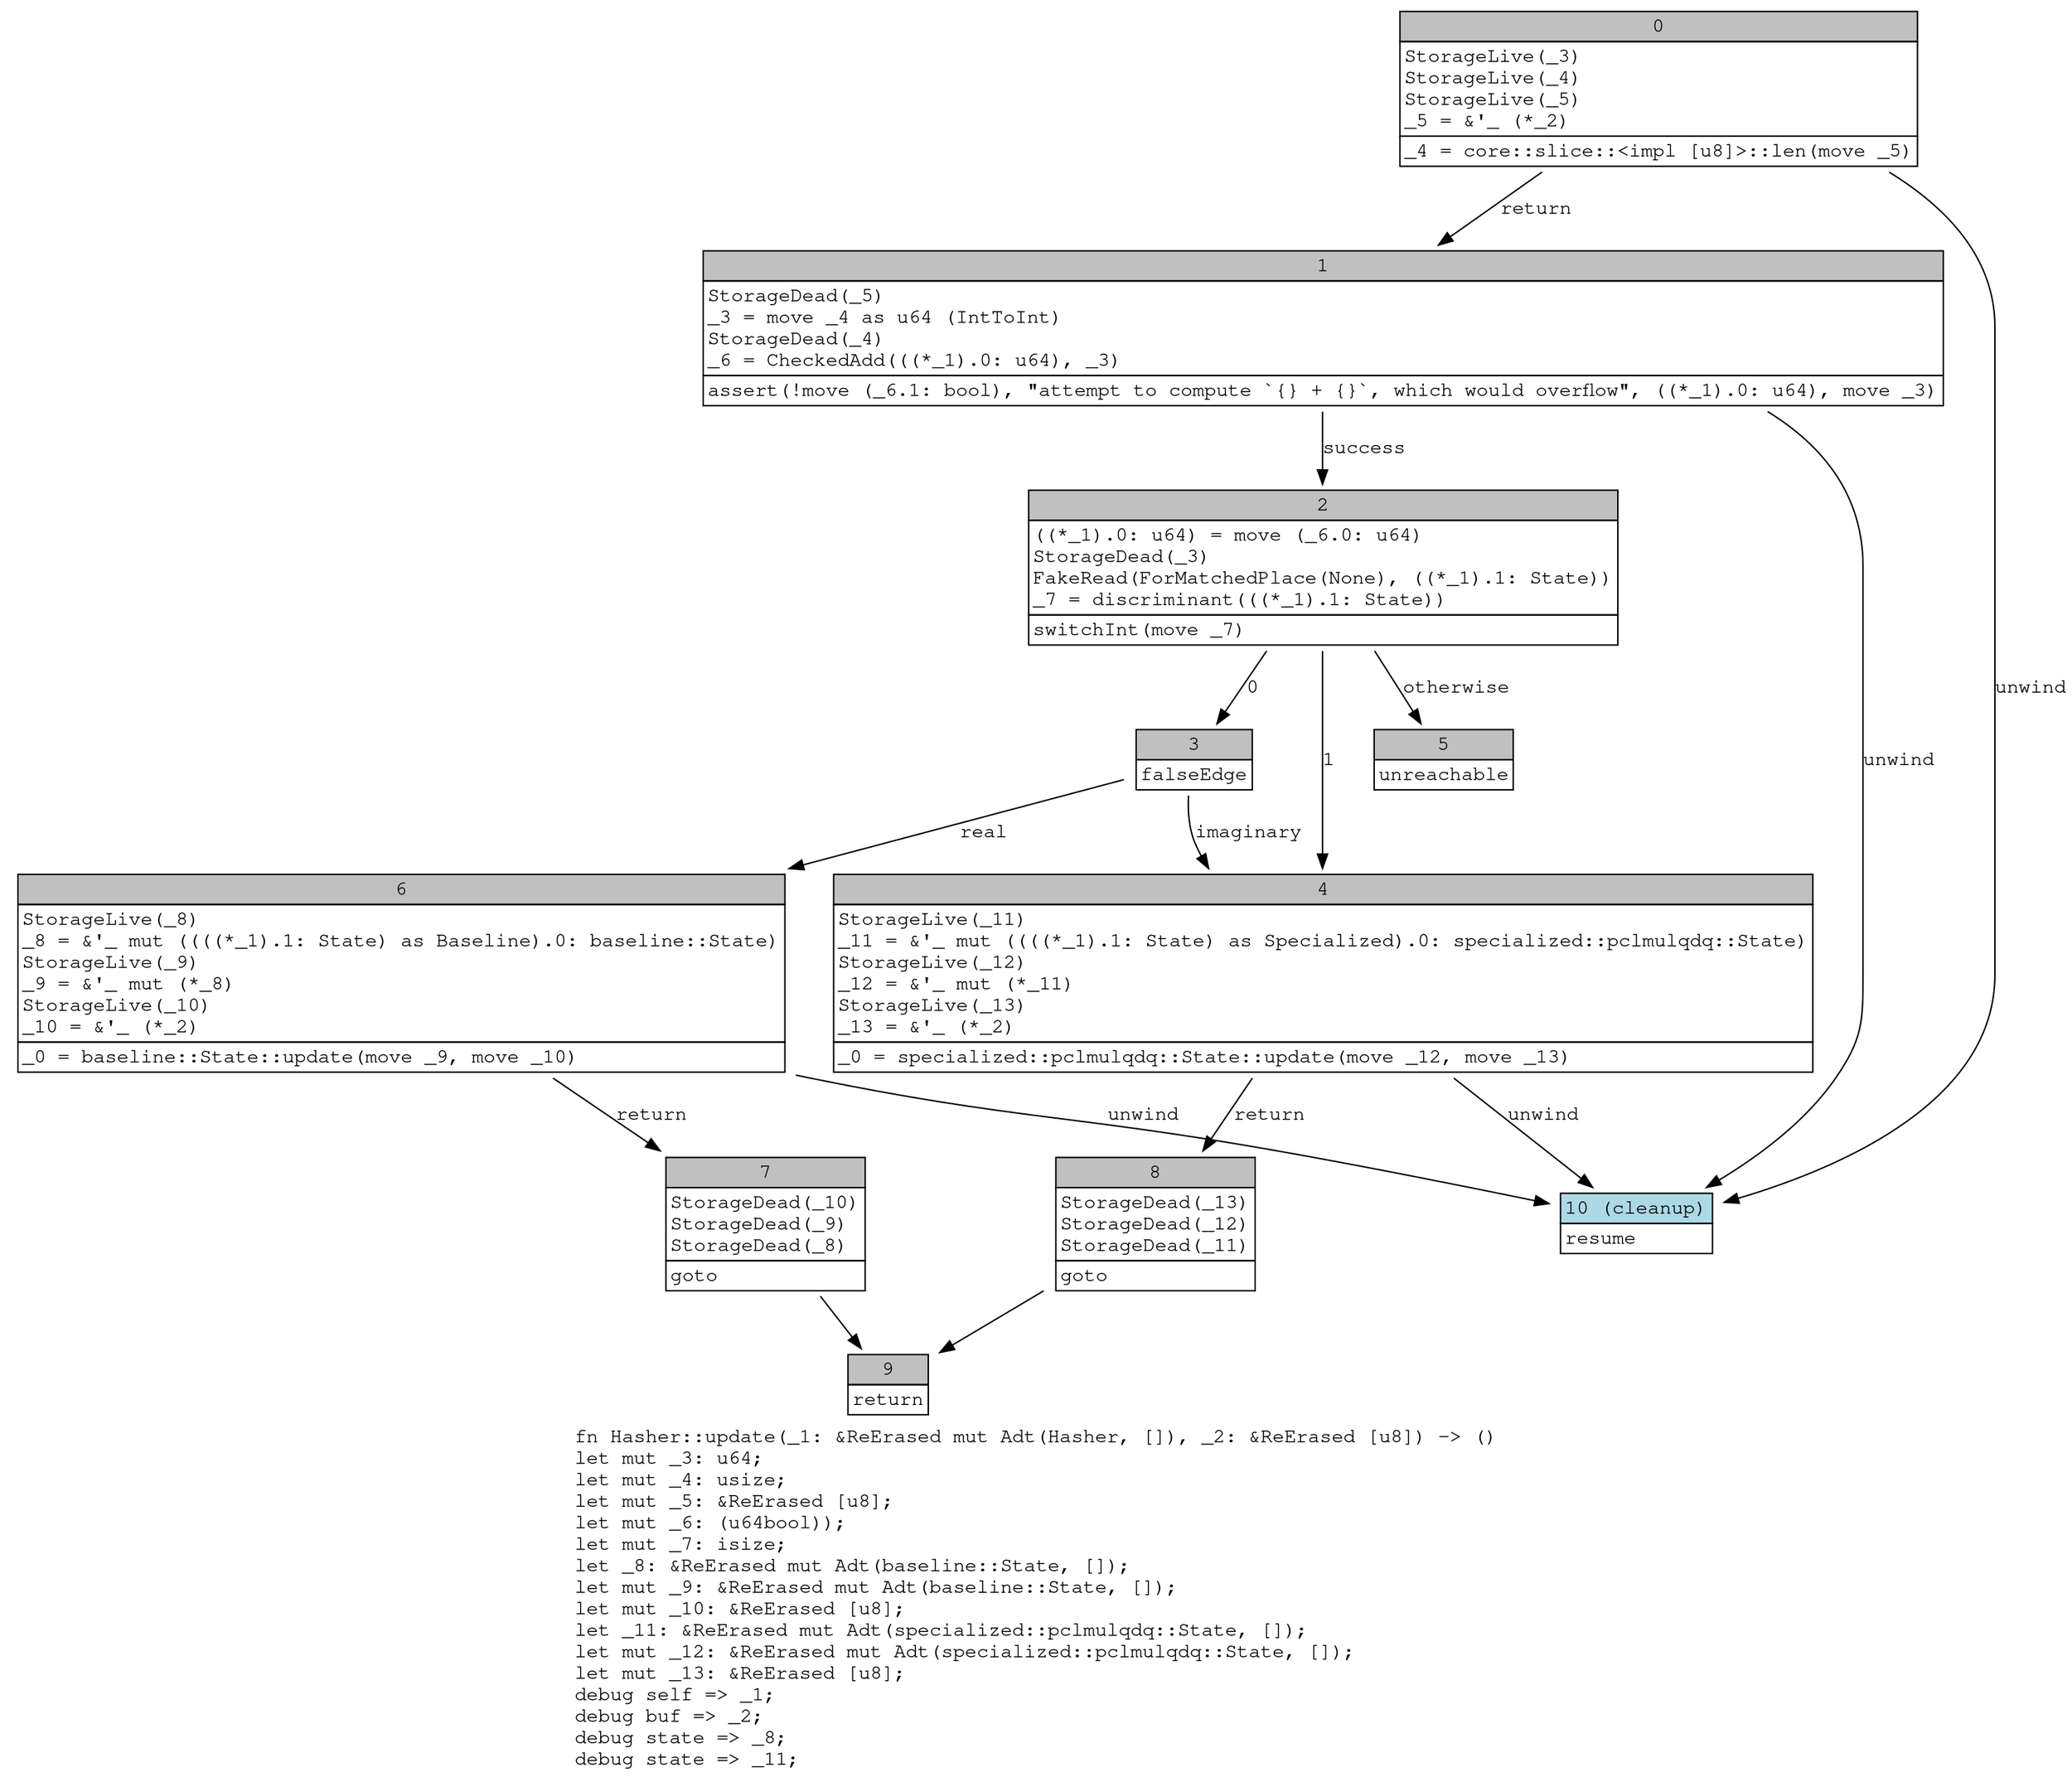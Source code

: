 digraph Mir_0_41 {
    graph [fontname="Courier, monospace"];
    node [fontname="Courier, monospace"];
    edge [fontname="Courier, monospace"];
    label=<fn Hasher::update(_1: &amp;ReErased mut Adt(Hasher, []), _2: &amp;ReErased [u8]) -&gt; ()<br align="left"/>let mut _3: u64;<br align="left"/>let mut _4: usize;<br align="left"/>let mut _5: &amp;ReErased [u8];<br align="left"/>let mut _6: (u64bool));<br align="left"/>let mut _7: isize;<br align="left"/>let _8: &amp;ReErased mut Adt(baseline::State, []);<br align="left"/>let mut _9: &amp;ReErased mut Adt(baseline::State, []);<br align="left"/>let mut _10: &amp;ReErased [u8];<br align="left"/>let _11: &amp;ReErased mut Adt(specialized::pclmulqdq::State, []);<br align="left"/>let mut _12: &amp;ReErased mut Adt(specialized::pclmulqdq::State, []);<br align="left"/>let mut _13: &amp;ReErased [u8];<br align="left"/>debug self =&gt; _1;<br align="left"/>debug buf =&gt; _2;<br align="left"/>debug state =&gt; _8;<br align="left"/>debug state =&gt; _11;<br align="left"/>>;
    bb0__0_41 [shape="none", label=<<table border="0" cellborder="1" cellspacing="0"><tr><td bgcolor="gray" align="center" colspan="1">0</td></tr><tr><td align="left" balign="left">StorageLive(_3)<br/>StorageLive(_4)<br/>StorageLive(_5)<br/>_5 = &amp;'_ (*_2)<br/></td></tr><tr><td align="left">_4 = core::slice::&lt;impl [u8]&gt;::len(move _5)</td></tr></table>>];
    bb1__0_41 [shape="none", label=<<table border="0" cellborder="1" cellspacing="0"><tr><td bgcolor="gray" align="center" colspan="1">1</td></tr><tr><td align="left" balign="left">StorageDead(_5)<br/>_3 = move _4 as u64 (IntToInt)<br/>StorageDead(_4)<br/>_6 = CheckedAdd(((*_1).0: u64), _3)<br/></td></tr><tr><td align="left">assert(!move (_6.1: bool), &quot;attempt to compute `{} + {}`, which would overflow&quot;, ((*_1).0: u64), move _3)</td></tr></table>>];
    bb2__0_41 [shape="none", label=<<table border="0" cellborder="1" cellspacing="0"><tr><td bgcolor="gray" align="center" colspan="1">2</td></tr><tr><td align="left" balign="left">((*_1).0: u64) = move (_6.0: u64)<br/>StorageDead(_3)<br/>FakeRead(ForMatchedPlace(None), ((*_1).1: State))<br/>_7 = discriminant(((*_1).1: State))<br/></td></tr><tr><td align="left">switchInt(move _7)</td></tr></table>>];
    bb3__0_41 [shape="none", label=<<table border="0" cellborder="1" cellspacing="0"><tr><td bgcolor="gray" align="center" colspan="1">3</td></tr><tr><td align="left">falseEdge</td></tr></table>>];
    bb4__0_41 [shape="none", label=<<table border="0" cellborder="1" cellspacing="0"><tr><td bgcolor="gray" align="center" colspan="1">4</td></tr><tr><td align="left" balign="left">StorageLive(_11)<br/>_11 = &amp;'_ mut ((((*_1).1: State) as Specialized).0: specialized::pclmulqdq::State)<br/>StorageLive(_12)<br/>_12 = &amp;'_ mut (*_11)<br/>StorageLive(_13)<br/>_13 = &amp;'_ (*_2)<br/></td></tr><tr><td align="left">_0 = specialized::pclmulqdq::State::update(move _12, move _13)</td></tr></table>>];
    bb5__0_41 [shape="none", label=<<table border="0" cellborder="1" cellspacing="0"><tr><td bgcolor="gray" align="center" colspan="1">5</td></tr><tr><td align="left">unreachable</td></tr></table>>];
    bb6__0_41 [shape="none", label=<<table border="0" cellborder="1" cellspacing="0"><tr><td bgcolor="gray" align="center" colspan="1">6</td></tr><tr><td align="left" balign="left">StorageLive(_8)<br/>_8 = &amp;'_ mut ((((*_1).1: State) as Baseline).0: baseline::State)<br/>StorageLive(_9)<br/>_9 = &amp;'_ mut (*_8)<br/>StorageLive(_10)<br/>_10 = &amp;'_ (*_2)<br/></td></tr><tr><td align="left">_0 = baseline::State::update(move _9, move _10)</td></tr></table>>];
    bb7__0_41 [shape="none", label=<<table border="0" cellborder="1" cellspacing="0"><tr><td bgcolor="gray" align="center" colspan="1">7</td></tr><tr><td align="left" balign="left">StorageDead(_10)<br/>StorageDead(_9)<br/>StorageDead(_8)<br/></td></tr><tr><td align="left">goto</td></tr></table>>];
    bb8__0_41 [shape="none", label=<<table border="0" cellborder="1" cellspacing="0"><tr><td bgcolor="gray" align="center" colspan="1">8</td></tr><tr><td align="left" balign="left">StorageDead(_13)<br/>StorageDead(_12)<br/>StorageDead(_11)<br/></td></tr><tr><td align="left">goto</td></tr></table>>];
    bb9__0_41 [shape="none", label=<<table border="0" cellborder="1" cellspacing="0"><tr><td bgcolor="gray" align="center" colspan="1">9</td></tr><tr><td align="left">return</td></tr></table>>];
    bb10__0_41 [shape="none", label=<<table border="0" cellborder="1" cellspacing="0"><tr><td bgcolor="lightblue" align="center" colspan="1">10 (cleanup)</td></tr><tr><td align="left">resume</td></tr></table>>];
    bb0__0_41 -> bb1__0_41 [label="return"];
    bb0__0_41 -> bb10__0_41 [label="unwind"];
    bb1__0_41 -> bb2__0_41 [label="success"];
    bb1__0_41 -> bb10__0_41 [label="unwind"];
    bb2__0_41 -> bb3__0_41 [label="0"];
    bb2__0_41 -> bb4__0_41 [label="1"];
    bb2__0_41 -> bb5__0_41 [label="otherwise"];
    bb3__0_41 -> bb6__0_41 [label="real"];
    bb3__0_41 -> bb4__0_41 [label="imaginary"];
    bb4__0_41 -> bb8__0_41 [label="return"];
    bb4__0_41 -> bb10__0_41 [label="unwind"];
    bb6__0_41 -> bb7__0_41 [label="return"];
    bb6__0_41 -> bb10__0_41 [label="unwind"];
    bb7__0_41 -> bb9__0_41 [label=""];
    bb8__0_41 -> bb9__0_41 [label=""];
}
